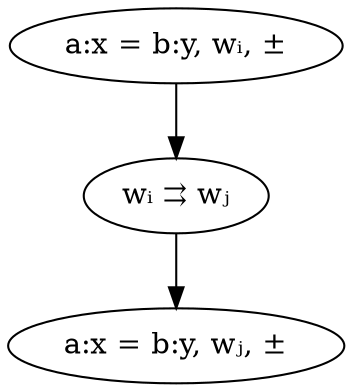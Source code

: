 digraph {
    a [label="a:x = b:y, wᵢ, ±"];
    b [label="wᵢ ⇉ wⱼ"];
    c [label="a:x = b:y, wⱼ, ±"];
    a -> b; b -> c;
}

digraph {
    a [label="¬(a:x = b:y), wᵢ, ±"];
    b [label="wᵢ ⇉ wⱼ"];
    c [label="¬(a:x = b:y), wⱼ, ±"];
    a -> b; b -> c;
}
